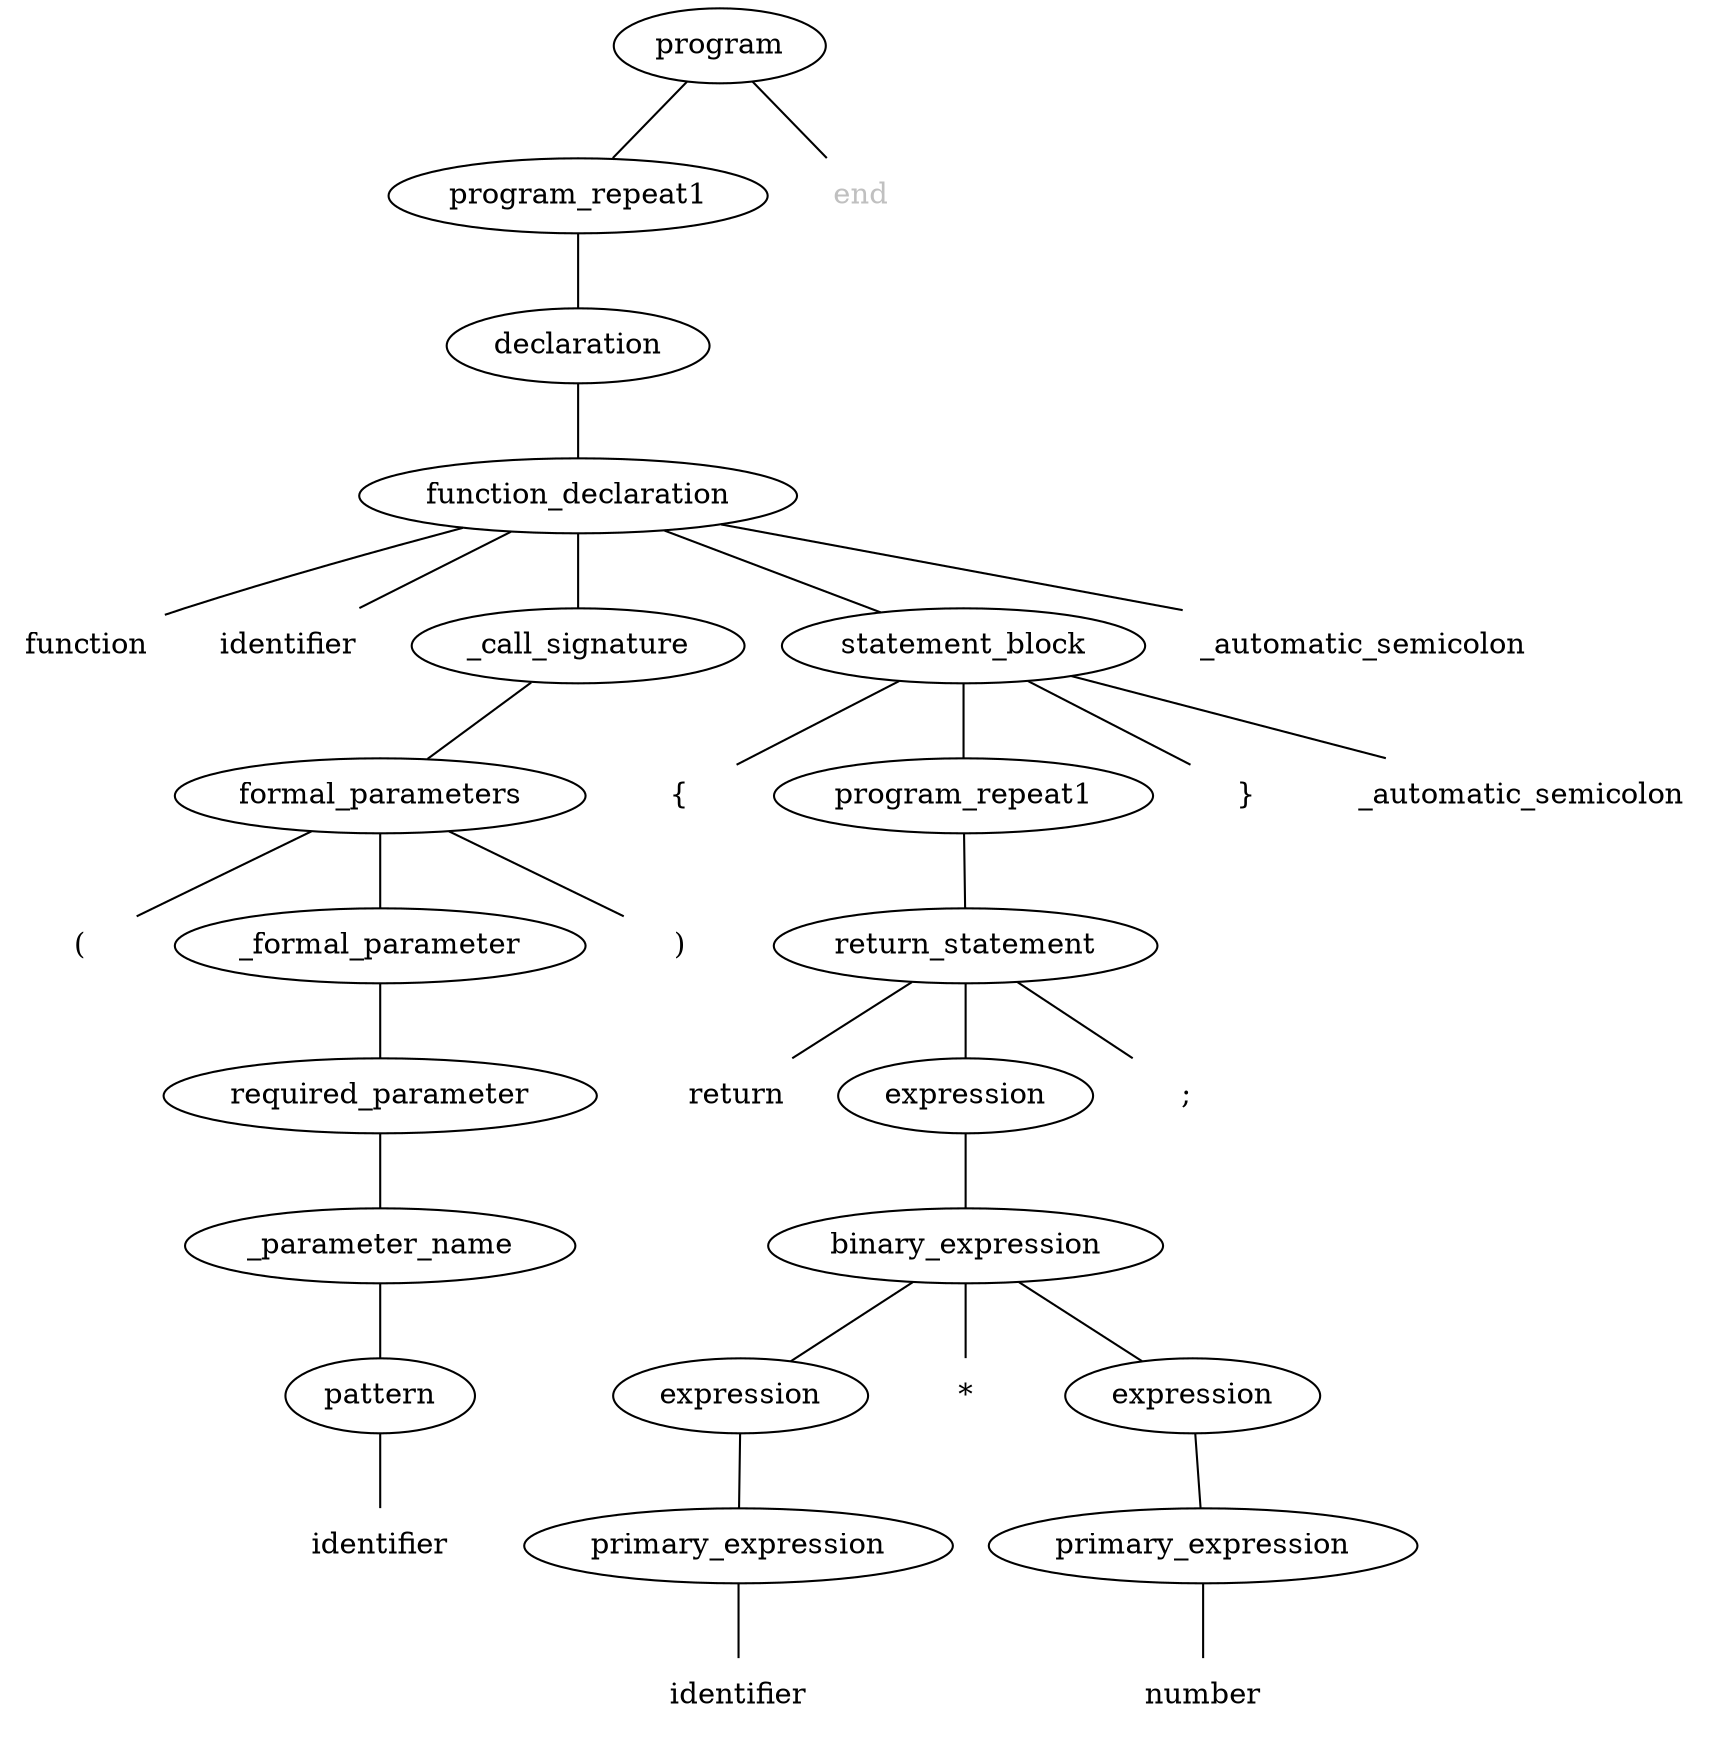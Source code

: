 digraph tree {
edge [arrowhead=none]
tree_0x16d62a098 [label="program", tooltip="range: 0 - 54
state: 0
error-cost: 0
has-changes: 0
depends-on-column: 0
repeat-depth: 0
lookahead-bytes: 1"]
tree_0x13ce076f0 [label="program_repeat1", tooltip="range: 0 - 53
state: 1
error-cost: 0
has-changes: 0
depends-on-column: 0
repeat-depth: 0
lookahead-bytes: 2"]
tree_0x13ce07630 [label="declaration", tooltip="range: 0 - 53
state: 1
error-cost: 0
has-changes: 0
depends-on-column: 0
repeat-depth: 0
lookahead-bytes: 2"]
tree_0x13ce075d0 [label="function_declaration", tooltip="range: 0 - 53
state: 1
error-cost: 0
has-changes: 0
depends-on-column: 0
repeat-depth: 0
lookahead-bytes: 2"]
tree_0x13ce07550 [label="function", shape=plaintext, tooltip="range: 0 - 13
state: 1
error-cost: 0
has-changes: 0
depends-on-column: 0
repeat-depth: 0
lookahead-bytes: 1"]
tree_0x13ce075d0 -> tree_0x13ce07550 [tooltip=0]
tree_0x13ce07558 [label="identifier", shape=plaintext, tooltip="range: 13 - 20
state: 4528
error-cost: 0
has-changes: 0
depends-on-column: 0
repeat-depth: 0
lookahead-bytes: 1"]
tree_0x13ce075d0 -> tree_0x13ce07558 [tooltip=1]
tree_0x13ce07560 [label="_call_signature", tooltip="range: 20 - 23
state: 5165
error-cost: 0
has-changes: 0
depends-on-column: 0
repeat-depth: 0
lookahead-bytes: 1"]
tree_0x13ce06e40 [label="formal_parameters", tooltip="range: 20 - 23
state: 5165
error-cost: 0
has-changes: 0
depends-on-column: 0
repeat-depth: 0
lookahead-bytes: 1"]
tree_0x13ce06ce0 [label="(", shape=plaintext, tooltip="range: 20 - 21
state: 5165
error-cost: 0
has-changes: 0
depends-on-column: 0
repeat-depth: 0
lookahead-bytes: 1"]
tree_0x13ce06e40 -> tree_0x13ce06ce0 [tooltip=0]
tree_0x13ce06ce8 [label="_formal_parameter", tooltip="range: 21 - 22
state: 266
error-cost: 0
has-changes: 0
depends-on-column: 0
repeat-depth: 0
lookahead-bytes: 1"]
tree_0x13ce06c80 [label="required_parameter", tooltip="range: 21 - 22
state: 266
error-cost: 0
has-changes: 0
depends-on-column: 0
repeat-depth: 0
lookahead-bytes: 1"]
tree_0x13ce06c20 [label="_parameter_name", tooltip="range: 21 - 22
state: 266
error-cost: 0
has-changes: 0
depends-on-column: 0
repeat-depth: 0
lookahead-bytes: 1"]
tree_0x13ce06bc0 [label="pattern", tooltip="range: 21 - 22
state: 266
error-cost: 0
has-changes: 0
depends-on-column: 0
repeat-depth: 0
lookahead-bytes: 1"]
tree_0x13ce06a70 [label="identifier", shape=plaintext, tooltip="range: 21 - 22
state: 266
error-cost: 0
has-changes: 0
depends-on-column: 0
repeat-depth: 0
lookahead-bytes: 1"]
tree_0x13ce06bc0 -> tree_0x13ce06a70 [tooltip=0]
tree_0x13ce06c20 -> tree_0x13ce06bc0 [tooltip=0]
tree_0x13ce06c80 -> tree_0x13ce06c20 [tooltip=0]
tree_0x13ce06ce8 -> tree_0x13ce06c80 [tooltip=0]
tree_0x13ce06e40 -> tree_0x13ce06ce8 [tooltip=1]
tree_0x13ce06cf0 [label=")", shape=plaintext, tooltip="range: 22 - 23
state: 2120
error-cost: 0
has-changes: 0
depends-on-column: 0
repeat-depth: 0
lookahead-bytes: 1"]
tree_0x13ce06e40 -> tree_0x13ce06cf0 [tooltip=2]
tree_0x13ce07560 -> tree_0x13ce06e40 [tooltip=0]
tree_0x13ce075d0 -> tree_0x13ce07560 [tooltip=2]
tree_0x13ce07568 [label="statement_block", tooltip="range: 23 - 53
state: 5279
error-cost: 0
has-changes: 0
depends-on-column: 0
repeat-depth: 0
lookahead-bytes: 2"]
tree_0x13ce074e0 [label="{", shape=plaintext, tooltip="range: 23 - 25
state: 4830
error-cost: 0
has-changes: 0
depends-on-column: 0
repeat-depth: 0
lookahead-bytes: 1"]
tree_0x13ce07568 -> tree_0x13ce074e0 [tooltip=0]
tree_0x13ce074e8 [label="program_repeat1", tooltip="range: 25 - 47
state: 40
error-cost: 0
has-changes: 0
depends-on-column: 0
repeat-depth: 0
lookahead-bytes: 1"]
tree_0x13ce07430 [label="return_statement", tooltip="range: 25 - 47
state: 40
error-cost: 0
has-changes: 0
depends-on-column: 0
repeat-depth: 0
lookahead-bytes: 1"]
tree_0x13ce073c0 [label="return", shape=plaintext, tooltip="range: 25 - 40
state: 40
error-cost: 0
has-changes: 0
depends-on-column: 0
repeat-depth: 0
lookahead-bytes: 1"]
tree_0x13ce07430 -> tree_0x13ce073c0 [tooltip=0]
tree_0x13ce073c8 [label="expression", tooltip="range: 40 - 46
state: 470
error-cost: 0
has-changes: 0
depends-on-column: 0
repeat-depth: 0
lookahead-bytes: 1"]
tree_0x13ce07360 [label="binary_expression", tooltip="range: 40 - 46
state: 470
error-cost: 0
has-changes: 0
depends-on-column: 0
repeat-depth: 0
lookahead-bytes: 1"]
tree_0x13ce072f0 [label="expression", tooltip="range: 40 - 42
state: 470
error-cost: 0
has-changes: 0
depends-on-column: 0
repeat-depth: 0
lookahead-bytes: 1"]
tree_0x13ce06ff0 [label="primary_expression", tooltip="range: 40 - 42
state: 470
error-cost: 0
has-changes: 0
depends-on-column: 0
repeat-depth: 0
lookahead-bytes: 1"]
tree_0x13ce06ea0 [label="identifier", shape=plaintext, tooltip="range: 40 - 42
state: 470
error-cost: 0
has-changes: 0
depends-on-column: 0
repeat-depth: 0
lookahead-bytes: 1"]
tree_0x13ce06ff0 -> tree_0x13ce06ea0 [tooltip=0]
tree_0x13ce072f0 -> tree_0x13ce06ff0 [tooltip=0]
tree_0x13ce07360 -> tree_0x13ce072f0 [tooltip=0]
tree_0x13ce072f8 [label="*", shape=plaintext, tooltip="range: 42 - 44
state: 2191
error-cost: 0
has-changes: 0
depends-on-column: 0
repeat-depth: 0
lookahead-bytes: 1"]
tree_0x13ce07360 -> tree_0x13ce072f8 [tooltip=1]
tree_0x13ce07300 [label="expression", tooltip="range: 44 - 46
state: 858
error-cost: 0
has-changes: 0
depends-on-column: 0
repeat-depth: 0
lookahead-bytes: 1"]
tree_0x13ce07290 [label="primary_expression", tooltip="range: 44 - 46
state: 858
error-cost: 0
has-changes: 0
depends-on-column: 0
repeat-depth: 0
lookahead-bytes: 1"]
tree_0x13ce07140 [label="number", shape=plaintext, tooltip="range: 44 - 46
state: 858
error-cost: 0
has-changes: 0
depends-on-column: 0
repeat-depth: 0
lookahead-bytes: 1"]
tree_0x13ce07290 -> tree_0x13ce07140 [tooltip=0]
tree_0x13ce07300 -> tree_0x13ce07290 [tooltip=0]
tree_0x13ce07360 -> tree_0x13ce07300 [tooltip=2]
tree_0x13ce073c8 -> tree_0x13ce07360 [tooltip=0]
tree_0x13ce07430 -> tree_0x13ce073c8 [tooltip=1]
tree_0x13ce073d0 [label=";", shape=plaintext, tooltip="range: 46 - 47
state: 3136
error-cost: 0
has-changes: 0
depends-on-column: 0
repeat-depth: 0
lookahead-bytes: 1"]
tree_0x13ce07430 -> tree_0x13ce073d0 [tooltip=2]
tree_0x13ce074e8 -> tree_0x13ce07430 [tooltip=0]
tree_0x13ce07568 -> tree_0x13ce074e8 [tooltip=1]
tree_0x13ce074f0 [label="}", shape=plaintext, tooltip="range: 47 - 53
state: 1727
error-cost: 0
has-changes: 0
depends-on-column: 0
repeat-depth: 0
lookahead-bytes: 1"]
tree_0x13ce07568 -> tree_0x13ce074f0 [tooltip=2]
tree_0x13ce074f8 [label="_automatic_semicolon", shape=plaintext, tooltip="range: 53 - 53
state: 445
error-cost: 0
has-changes: 0
depends-on-column: 0
repeat-depth: 0
lookahead-bytes: 2"]
tree_0x13ce07568 -> tree_0x13ce074f8 [tooltip=3]
tree_0x13ce075d0 -> tree_0x13ce07568 [tooltip=3]
tree_0x13ce07570 [label="_automatic_semicolon", shape=plaintext, tooltip="range: 53 - 53
state: 445
error-cost: 0
has-changes: 0
depends-on-column: 0
repeat-depth: 0
lookahead-bytes: 2"]
tree_0x13ce075d0 -> tree_0x13ce07570 [tooltip=4]
tree_0x13ce07630 -> tree_0x13ce075d0 [tooltip=0]
tree_0x13ce076f0 -> tree_0x13ce07630 [tooltip=0]
tree_0x16d62a098 -> tree_0x13ce076f0 [tooltip=0]
tree_0x13ce076f8 [label="end", shape=plaintext, fontcolor=gray, tooltip="range: 53 - 54
state: 1626
error-cost: 0
has-changes: 0
depends-on-column: 0
repeat-depth: 0
lookahead-bytes: 1"]
tree_0x16d62a098 -> tree_0x13ce076f8 [tooltip=1]
}
